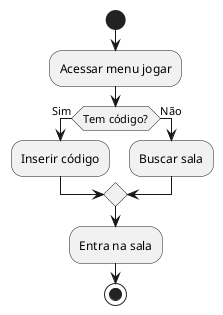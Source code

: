 @startuml entrar_sala
start
:Acessar menu jogar;
if (Tem código?) then (Sim)
:Inserir código;
else (Não)
:Buscar sala;
endif
:Entra na sala;
stop
@enduml